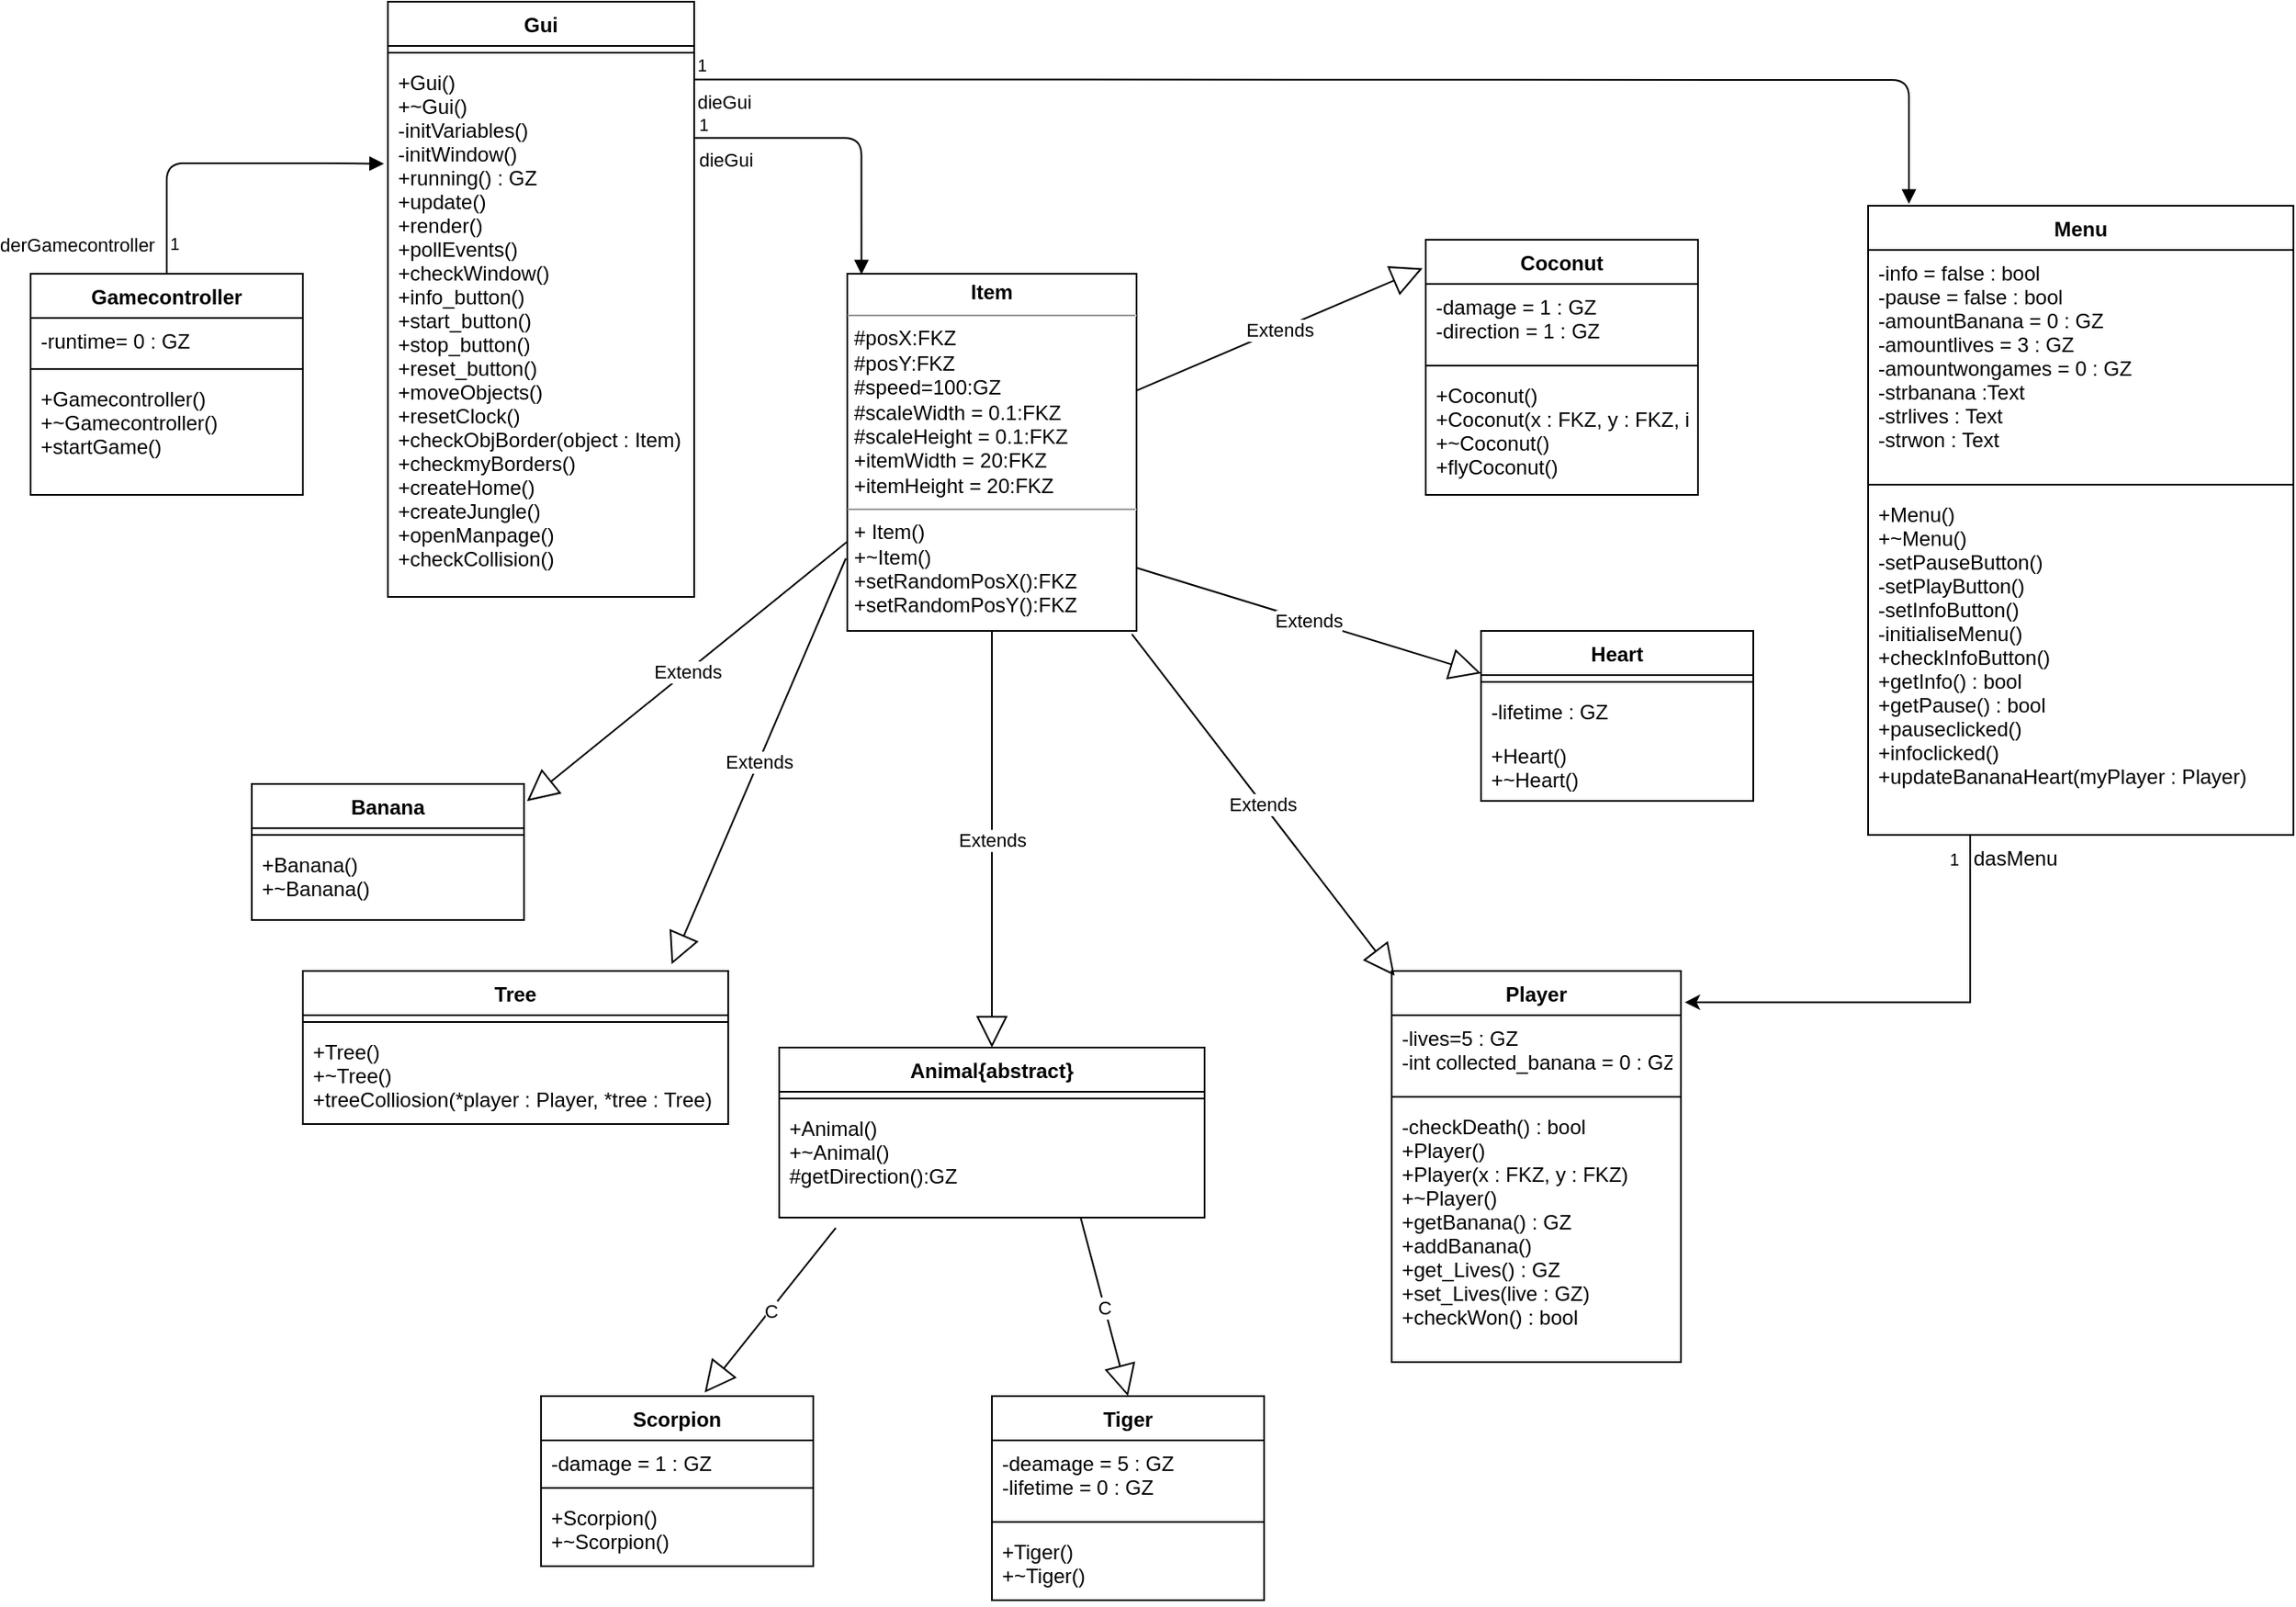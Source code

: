 <mxfile version="12.1.3" pages="1"><diagram id="1e_PywG1x6Y2UTwDf_eQ" name="Seite-1"><mxGraphModel dx="2038" dy="647" grid="1" gridSize="10" guides="1" tooltips="1" connect="1" arrows="1" fold="1" page="1" pageScale="1" pageWidth="827" pageHeight="1169" math="0" shadow="0"><root><mxCell id="0"/><mxCell id="1" parent="0"/><mxCell id="crxE9Dpuo2g_67zQr-3V-7" value="&lt;p style=&quot;margin: 0px ; margin-top: 4px ; text-align: center&quot;&gt;&lt;b&gt;Item&lt;/b&gt;&lt;/p&gt;&lt;hr size=&quot;1&quot;&gt;&lt;p style=&quot;margin: 0px ; margin-left: 4px&quot;&gt;#posX:FKZ&lt;/p&gt;&lt;p style=&quot;margin: 0px ; margin-left: 4px&quot;&gt;#posY:FKZ&lt;/p&gt;&lt;p style=&quot;margin: 0px ; margin-left: 4px&quot;&gt;#speed=100:GZ&lt;/p&gt;&lt;p style=&quot;margin: 0px ; margin-left: 4px&quot;&gt;#scaleWidth = 0.1:FKZ&lt;/p&gt;&lt;p style=&quot;margin: 0px ; margin-left: 4px&quot;&gt;#scaleHeight = 0.1:FKZ&lt;/p&gt;&lt;p style=&quot;margin: 0px 0px 0px 4px&quot;&gt;+itemWidth = 20:FKZ&lt;/p&gt;&lt;p style=&quot;margin: 0px 0px 0px 4px&quot;&gt;+itemHeight = 20:FKZ&lt;/p&gt;&lt;hr size=&quot;1&quot;&gt;&lt;p style=&quot;margin: 0px ; margin-left: 4px&quot;&gt;+ Item()&lt;/p&gt;&lt;p style=&quot;margin: 0px ; margin-left: 4px&quot;&gt;+~Item()&lt;/p&gt;&lt;p style=&quot;margin: 0px ; margin-left: 4px&quot;&gt;+setRandomPosX():FKZ&lt;/p&gt;&lt;p style=&quot;margin: 0px ; margin-left: 4px&quot;&gt;+setRandomPosY():FKZ&lt;/p&gt;&lt;p style=&quot;margin: 0px ; margin-left: 4px&quot;&gt;&lt;br&gt;&lt;/p&gt;&lt;p style=&quot;margin: 0px ; margin-left: 4px&quot;&gt;&lt;br&gt;&lt;/p&gt;" style="verticalAlign=top;align=left;overflow=fill;fontSize=12;fontFamily=Helvetica;html=1;" vertex="1" parent="1"><mxGeometry x="580" y="210" width="170" height="210" as="geometry"/></mxCell><mxCell id="crxE9Dpuo2g_67zQr-3V-12" value="Player" style="swimlane;fontStyle=1;align=center;verticalAlign=top;childLayout=stackLayout;horizontal=1;startSize=26;horizontalStack=0;resizeParent=1;resizeParentMax=0;resizeLast=0;collapsible=1;marginBottom=0;" vertex="1" parent="1"><mxGeometry x="900" y="620" width="170" height="230" as="geometry"/></mxCell><mxCell id="crxE9Dpuo2g_67zQr-3V-13" value="-lives=5 : GZ&#10;-int collected_banana = 0 : GZ" style="text;strokeColor=none;fillColor=none;align=left;verticalAlign=top;spacingLeft=4;spacingRight=4;overflow=hidden;rotatable=0;points=[[0,0.5],[1,0.5]];portConstraint=eastwest;" vertex="1" parent="crxE9Dpuo2g_67zQr-3V-12"><mxGeometry y="26" width="170" height="44" as="geometry"/></mxCell><mxCell id="crxE9Dpuo2g_67zQr-3V-14" value="" style="line;strokeWidth=1;fillColor=none;align=left;verticalAlign=middle;spacingTop=-1;spacingLeft=3;spacingRight=3;rotatable=0;labelPosition=right;points=[];portConstraint=eastwest;" vertex="1" parent="crxE9Dpuo2g_67zQr-3V-12"><mxGeometry y="70" width="170" height="8" as="geometry"/></mxCell><mxCell id="crxE9Dpuo2g_67zQr-3V-15" value="-checkDeath() : bool&#10;+Player()&#10;+Player(x : FKZ, y : FKZ)&#10;+~Player()&#10;+getBanana() : GZ&#10;+addBanana()&#10;+get_Lives() : GZ&#10;+set_Lives(live : GZ)&#10;+checkWon() : bool" style="text;strokeColor=none;fillColor=none;align=left;verticalAlign=top;spacingLeft=4;spacingRight=4;overflow=hidden;rotatable=0;points=[[0,0.5],[1,0.5]];portConstraint=eastwest;" vertex="1" parent="crxE9Dpuo2g_67zQr-3V-12"><mxGeometry y="78" width="170" height="152" as="geometry"/></mxCell><mxCell id="crxE9Dpuo2g_67zQr-3V-16" value="Extends" style="endArrow=block;endSize=16;endFill=0;html=1;exitX=0.5;exitY=1;exitDx=0;exitDy=0;entryX=0.5;entryY=0;entryDx=0;entryDy=0;" edge="1" parent="1" source="crxE9Dpuo2g_67zQr-3V-7" target="crxE9Dpuo2g_67zQr-3V-8"><mxGeometry width="160" relative="1" as="geometry"><mxPoint x="430" y="620" as="sourcePoint"/><mxPoint x="590" y="620" as="targetPoint"/></mxGeometry></mxCell><mxCell id="crxE9Dpuo2g_67zQr-3V-17" value="Extends" style="endArrow=block;endSize=16;endFill=0;html=1;exitX=0.984;exitY=1.009;exitDx=0;exitDy=0;entryX=0.01;entryY=0.012;entryDx=0;entryDy=0;exitPerimeter=0;entryPerimeter=0;" edge="1" parent="1" source="crxE9Dpuo2g_67zQr-3V-7" target="crxE9Dpuo2g_67zQr-3V-12"><mxGeometry width="160" relative="1" as="geometry"><mxPoint x="525" y="340" as="sourcePoint"/><mxPoint x="525" y="400" as="targetPoint"/></mxGeometry></mxCell><mxCell id="crxE9Dpuo2g_67zQr-3V-18" value="Gui" style="swimlane;fontStyle=1;align=center;verticalAlign=top;childLayout=stackLayout;horizontal=1;startSize=26;horizontalStack=0;resizeParent=1;resizeParentMax=0;resizeLast=0;collapsible=1;marginBottom=0;" vertex="1" parent="1"><mxGeometry x="310" y="50" width="180" height="350" as="geometry"/></mxCell><mxCell id="crxE9Dpuo2g_67zQr-3V-20" value="" style="line;strokeWidth=1;fillColor=none;align=left;verticalAlign=middle;spacingTop=-1;spacingLeft=3;spacingRight=3;rotatable=0;labelPosition=right;points=[];portConstraint=eastwest;" vertex="1" parent="crxE9Dpuo2g_67zQr-3V-18"><mxGeometry y="26" width="180" height="8" as="geometry"/></mxCell><mxCell id="crxE9Dpuo2g_67zQr-3V-21" value="+Gui()&#10;+~Gui()&#10;-initVariables()&#10;-initWindow()&#10;+running() : GZ&#10;+update()&#10;+render()&#10;+pollEvents()&#10;+checkWindow()&#10;+info_button()&#10;+start_button()&#10;+stop_button()&#10;+reset_button()&#10;+moveObjects()&#10;+resetClock()&#10;+checkObjBorder(object : Item)&#10;+checkmyBorders()&#10;+createHome()&#10;+createJungle()&#10;+openManpage()&#10;+checkCollision()" style="text;strokeColor=none;fillColor=none;align=left;verticalAlign=top;spacingLeft=4;spacingRight=4;overflow=hidden;rotatable=0;points=[[0,0.5],[1,0.5]];portConstraint=eastwest;" vertex="1" parent="crxE9Dpuo2g_67zQr-3V-18"><mxGeometry y="34" width="180" height="316" as="geometry"/></mxCell><mxCell id="crxE9Dpuo2g_67zQr-3V-22" value="Gamecontroller" style="swimlane;fontStyle=1;align=center;verticalAlign=top;childLayout=stackLayout;horizontal=1;startSize=26;horizontalStack=0;resizeParent=1;resizeParentMax=0;resizeLast=0;collapsible=1;marginBottom=0;" vertex="1" parent="1"><mxGeometry x="100" y="210" width="160" height="130" as="geometry"/></mxCell><mxCell id="crxE9Dpuo2g_67zQr-3V-23" value="-runtime= 0 : GZ" style="text;strokeColor=none;fillColor=none;align=left;verticalAlign=top;spacingLeft=4;spacingRight=4;overflow=hidden;rotatable=0;points=[[0,0.5],[1,0.5]];portConstraint=eastwest;" vertex="1" parent="crxE9Dpuo2g_67zQr-3V-22"><mxGeometry y="26" width="160" height="26" as="geometry"/></mxCell><mxCell id="crxE9Dpuo2g_67zQr-3V-24" value="" style="line;strokeWidth=1;fillColor=none;align=left;verticalAlign=middle;spacingTop=-1;spacingLeft=3;spacingRight=3;rotatable=0;labelPosition=right;points=[];portConstraint=eastwest;" vertex="1" parent="crxE9Dpuo2g_67zQr-3V-22"><mxGeometry y="52" width="160" height="8" as="geometry"/></mxCell><mxCell id="crxE9Dpuo2g_67zQr-3V-25" value="+Gamecontroller()&#10;+~Gamecontroller()&#10;+startGame()" style="text;strokeColor=none;fillColor=none;align=left;verticalAlign=top;spacingLeft=4;spacingRight=4;overflow=hidden;rotatable=0;points=[[0,0.5],[1,0.5]];portConstraint=eastwest;" vertex="1" parent="crxE9Dpuo2g_67zQr-3V-22"><mxGeometry y="60" width="160" height="70" as="geometry"/></mxCell><mxCell id="crxE9Dpuo2g_67zQr-3V-26" value="Heart" style="swimlane;fontStyle=1;align=center;verticalAlign=top;childLayout=stackLayout;horizontal=1;startSize=26;horizontalStack=0;resizeParent=1;resizeParentMax=0;resizeLast=0;collapsible=1;marginBottom=0;" vertex="1" parent="1"><mxGeometry x="952.5" y="420" width="160" height="100" as="geometry"/></mxCell><mxCell id="crxE9Dpuo2g_67zQr-3V-28" value="" style="line;strokeWidth=1;fillColor=none;align=left;verticalAlign=middle;spacingTop=-1;spacingLeft=3;spacingRight=3;rotatable=0;labelPosition=right;points=[];portConstraint=eastwest;" vertex="1" parent="crxE9Dpuo2g_67zQr-3V-26"><mxGeometry y="26" width="160" height="8" as="geometry"/></mxCell><mxCell id="crxE9Dpuo2g_67zQr-3V-27" value="-lifetime : GZ" style="text;strokeColor=none;fillColor=none;align=left;verticalAlign=top;spacingLeft=4;spacingRight=4;overflow=hidden;rotatable=0;points=[[0,0.5],[1,0.5]];portConstraint=eastwest;" vertex="1" parent="crxE9Dpuo2g_67zQr-3V-26"><mxGeometry y="34" width="160" height="26" as="geometry"/></mxCell><mxCell id="crxE9Dpuo2g_67zQr-3V-29" value="+Heart()&#10;+~Heart()" style="text;strokeColor=none;fillColor=none;align=left;verticalAlign=top;spacingLeft=4;spacingRight=4;overflow=hidden;rotatable=0;points=[[0,0.5],[1,0.5]];portConstraint=eastwest;" vertex="1" parent="crxE9Dpuo2g_67zQr-3V-26"><mxGeometry y="60" width="160" height="40" as="geometry"/></mxCell><mxCell id="crxE9Dpuo2g_67zQr-3V-30" value="Extends" style="endArrow=block;endSize=16;endFill=0;html=1;entryX=0;entryY=0.25;entryDx=0;entryDy=0;exitX=1.002;exitY=0.824;exitDx=0;exitDy=0;exitPerimeter=0;" edge="1" parent="1" source="crxE9Dpuo2g_67zQr-3V-7" target="crxE9Dpuo2g_67zQr-3V-26"><mxGeometry width="160" relative="1" as="geometry"><mxPoint x="610" y="270" as="sourcePoint"/><mxPoint x="660.85" y="383.1" as="targetPoint"/></mxGeometry></mxCell><mxCell id="crxE9Dpuo2g_67zQr-3V-33" value="Tiger" style="swimlane;fontStyle=1;align=center;verticalAlign=top;childLayout=stackLayout;horizontal=1;startSize=26;horizontalStack=0;resizeParent=1;resizeParentMax=0;resizeLast=0;collapsible=1;marginBottom=0;" vertex="1" parent="1"><mxGeometry x="665" y="870" width="160" height="120" as="geometry"/></mxCell><mxCell id="crxE9Dpuo2g_67zQr-3V-34" value="-deamage = 5 : GZ&#10;-lifetime = 0 : GZ " style="text;strokeColor=none;fillColor=none;align=left;verticalAlign=top;spacingLeft=4;spacingRight=4;overflow=hidden;rotatable=0;points=[[0,0.5],[1,0.5]];portConstraint=eastwest;" vertex="1" parent="crxE9Dpuo2g_67zQr-3V-33"><mxGeometry y="26" width="160" height="44" as="geometry"/></mxCell><mxCell id="crxE9Dpuo2g_67zQr-3V-35" value="" style="line;strokeWidth=1;fillColor=none;align=left;verticalAlign=middle;spacingTop=-1;spacingLeft=3;spacingRight=3;rotatable=0;labelPosition=right;points=[];portConstraint=eastwest;" vertex="1" parent="crxE9Dpuo2g_67zQr-3V-33"><mxGeometry y="70" width="160" height="8" as="geometry"/></mxCell><mxCell id="crxE9Dpuo2g_67zQr-3V-36" value="+Tiger()&#10;+~Tiger()" style="text;strokeColor=none;fillColor=none;align=left;verticalAlign=top;spacingLeft=4;spacingRight=4;overflow=hidden;rotatable=0;points=[[0,0.5],[1,0.5]];portConstraint=eastwest;" vertex="1" parent="crxE9Dpuo2g_67zQr-3V-33"><mxGeometry y="78" width="160" height="42" as="geometry"/></mxCell><mxCell id="crxE9Dpuo2g_67zQr-3V-38" value="C" style="endArrow=block;endSize=16;endFill=0;html=1;entryX=0.5;entryY=0;entryDx=0;entryDy=0;exitX=0.709;exitY=1.005;exitDx=0;exitDy=0;exitPerimeter=0;" edge="1" parent="1" source="crxE9Dpuo2g_67zQr-3V-11" target="crxE9Dpuo2g_67zQr-3V-33"><mxGeometry width="160" relative="1" as="geometry"><mxPoint x="1180" y="800" as="sourcePoint"/><mxPoint x="625" y="400.0" as="targetPoint"/><Array as="points"/></mxGeometry></mxCell><mxCell id="crxE9Dpuo2g_67zQr-3V-39" value="Tree" style="swimlane;fontStyle=1;align=center;verticalAlign=top;childLayout=stackLayout;horizontal=1;startSize=26;horizontalStack=0;resizeParent=1;resizeParentMax=0;resizeLast=0;collapsible=1;marginBottom=0;" vertex="1" parent="1"><mxGeometry x="260" y="620" width="250" height="90" as="geometry"/></mxCell><mxCell id="crxE9Dpuo2g_67zQr-3V-41" value="" style="line;strokeWidth=1;fillColor=none;align=left;verticalAlign=middle;spacingTop=-1;spacingLeft=3;spacingRight=3;rotatable=0;labelPosition=right;points=[];portConstraint=eastwest;" vertex="1" parent="crxE9Dpuo2g_67zQr-3V-39"><mxGeometry y="26" width="250" height="8" as="geometry"/></mxCell><mxCell id="crxE9Dpuo2g_67zQr-3V-42" value="+Tree()&#10;+~Tree()&#10;+treeColliosion(*player : Player, *tree : Tree)" style="text;strokeColor=none;fillColor=none;align=left;verticalAlign=top;spacingLeft=4;spacingRight=4;overflow=hidden;rotatable=0;points=[[0,0.5],[1,0.5]];portConstraint=eastwest;" vertex="1" parent="crxE9Dpuo2g_67zQr-3V-39"><mxGeometry y="34" width="250" height="56" as="geometry"/></mxCell><mxCell id="crxE9Dpuo2g_67zQr-3V-43" value="Extends" style="endArrow=block;endSize=16;endFill=0;html=1;exitX=-0.005;exitY=0.797;exitDx=0;exitDy=0;exitPerimeter=0;entryX=0.867;entryY=-0.044;entryDx=0;entryDy=0;entryPerimeter=0;" edge="1" parent="1" source="crxE9Dpuo2g_67zQr-3V-7" target="crxE9Dpuo2g_67zQr-3V-39"><mxGeometry width="160" relative="1" as="geometry"><mxPoint x="697.25" y="604.34" as="sourcePoint"/><mxPoint x="980" y="535" as="targetPoint"/><Array as="points"/></mxGeometry></mxCell><mxCell id="crxE9Dpuo2g_67zQr-3V-44" value="Scorpion" style="swimlane;fontStyle=1;align=center;verticalAlign=top;childLayout=stackLayout;horizontal=1;startSize=26;horizontalStack=0;resizeParent=1;resizeParentMax=0;resizeLast=0;collapsible=1;marginBottom=0;" vertex="1" parent="1"><mxGeometry x="400" y="870" width="160" height="100" as="geometry"/></mxCell><mxCell id="crxE9Dpuo2g_67zQr-3V-45" value="-damage = 1 : GZ" style="text;strokeColor=none;fillColor=none;align=left;verticalAlign=top;spacingLeft=4;spacingRight=4;overflow=hidden;rotatable=0;points=[[0,0.5],[1,0.5]];portConstraint=eastwest;" vertex="1" parent="crxE9Dpuo2g_67zQr-3V-44"><mxGeometry y="26" width="160" height="24" as="geometry"/></mxCell><mxCell id="crxE9Dpuo2g_67zQr-3V-46" value="" style="line;strokeWidth=1;fillColor=none;align=left;verticalAlign=middle;spacingTop=-1;spacingLeft=3;spacingRight=3;rotatable=0;labelPosition=right;points=[];portConstraint=eastwest;" vertex="1" parent="crxE9Dpuo2g_67zQr-3V-44"><mxGeometry y="50" width="160" height="8" as="geometry"/></mxCell><mxCell id="crxE9Dpuo2g_67zQr-3V-47" value="+Scorpion()&#10;+~Scorpion()" style="text;strokeColor=none;fillColor=none;align=left;verticalAlign=top;spacingLeft=4;spacingRight=4;overflow=hidden;rotatable=0;points=[[0,0.5],[1,0.5]];portConstraint=eastwest;" vertex="1" parent="crxE9Dpuo2g_67zQr-3V-44"><mxGeometry y="58" width="160" height="42" as="geometry"/></mxCell><mxCell id="crxE9Dpuo2g_67zQr-3V-52" value="C" style="endArrow=block;endSize=16;endFill=0;html=1;exitX=0.133;exitY=1.092;exitDx=0;exitDy=0;exitPerimeter=0;entryX=0.601;entryY=-0.021;entryDx=0;entryDy=0;entryPerimeter=0;" edge="1" parent="1" source="crxE9Dpuo2g_67zQr-3V-11" target="crxE9Dpuo2g_67zQr-3V-44"><mxGeometry width="160" relative="1" as="geometry"><mxPoint x="697.25" y="604.34" as="sourcePoint"/><mxPoint x="1041" y="835" as="targetPoint"/><Array as="points"/></mxGeometry></mxCell><mxCell id="crxE9Dpuo2g_67zQr-3V-85" style="edgeStyle=orthogonalEdgeStyle;rounded=0;orthogonalLoop=1;jettySize=auto;html=1;entryX=1.013;entryY=0.08;entryDx=0;entryDy=0;entryPerimeter=0;" edge="1" parent="1" source="crxE9Dpuo2g_67zQr-3V-56" target="crxE9Dpuo2g_67zQr-3V-12"><mxGeometry relative="1" as="geometry"><Array as="points"><mxPoint x="1240" y="638"/></Array></mxGeometry></mxCell><mxCell id="crxE9Dpuo2g_67zQr-3V-53" value="Menu" style="swimlane;fontStyle=1;align=center;verticalAlign=top;childLayout=stackLayout;horizontal=1;startSize=26;horizontalStack=0;resizeParent=1;resizeParentMax=0;resizeLast=0;collapsible=1;marginBottom=0;" vertex="1" parent="1"><mxGeometry x="1180" y="170" width="250" height="370" as="geometry"/></mxCell><mxCell id="crxE9Dpuo2g_67zQr-3V-54" value="-info = false : bool&#10;-pause = false : bool&#10;-amountBanana = 0 : GZ&#10;-amountlives = 3 : GZ&#10;-amountwongames = 0 : GZ&#10;-strbanana :Text&#10;-strlives : Text&#10;-strwon : Text" style="text;strokeColor=none;fillColor=none;align=left;verticalAlign=top;spacingLeft=4;spacingRight=4;overflow=hidden;rotatable=0;points=[[0,0.5],[1,0.5]];portConstraint=eastwest;" vertex="1" parent="crxE9Dpuo2g_67zQr-3V-53"><mxGeometry y="26" width="250" height="134" as="geometry"/></mxCell><mxCell id="crxE9Dpuo2g_67zQr-3V-55" value="" style="line;strokeWidth=1;fillColor=none;align=left;verticalAlign=middle;spacingTop=-1;spacingLeft=3;spacingRight=3;rotatable=0;labelPosition=right;points=[];portConstraint=eastwest;" vertex="1" parent="crxE9Dpuo2g_67zQr-3V-53"><mxGeometry y="160" width="250" height="8" as="geometry"/></mxCell><mxCell id="crxE9Dpuo2g_67zQr-3V-56" value="+Menu()&#10;+~Menu()&#10;-setPauseButton()&#10;-setPlayButton()&#10;-setInfoButton()&#10;-initialiseMenu()&#10;+checkInfoButton()&#10;+getInfo() : bool&#10;+getPause() : bool&#10;+pauseclicked()&#10;+infoclicked()&#10;+updateBananaHeart(myPlayer : Player)" style="text;strokeColor=none;fillColor=none;align=left;verticalAlign=top;spacingLeft=4;spacingRight=4;overflow=hidden;rotatable=0;points=[[0,0.5],[1,0.5]];portConstraint=eastwest;" vertex="1" parent="crxE9Dpuo2g_67zQr-3V-53"><mxGeometry y="168" width="250" height="202" as="geometry"/></mxCell><mxCell id="crxE9Dpuo2g_67zQr-3V-57" value="Coconut" style="swimlane;fontStyle=1;align=center;verticalAlign=top;childLayout=stackLayout;horizontal=1;startSize=26;horizontalStack=0;resizeParent=1;resizeParentMax=0;resizeLast=0;collapsible=1;marginBottom=0;" vertex="1" parent="1"><mxGeometry x="920" y="190" width="160" height="150" as="geometry"/></mxCell><mxCell id="crxE9Dpuo2g_67zQr-3V-58" value="-damage = 1 : GZ&#10;-direction = 1 : GZ" style="text;strokeColor=none;fillColor=none;align=left;verticalAlign=top;spacingLeft=4;spacingRight=4;overflow=hidden;rotatable=0;points=[[0,0.5],[1,0.5]];portConstraint=eastwest;" vertex="1" parent="crxE9Dpuo2g_67zQr-3V-57"><mxGeometry y="26" width="160" height="44" as="geometry"/></mxCell><mxCell id="crxE9Dpuo2g_67zQr-3V-59" value="" style="line;strokeWidth=1;fillColor=none;align=left;verticalAlign=middle;spacingTop=-1;spacingLeft=3;spacingRight=3;rotatable=0;labelPosition=right;points=[];portConstraint=eastwest;" vertex="1" parent="crxE9Dpuo2g_67zQr-3V-57"><mxGeometry y="70" width="160" height="8" as="geometry"/></mxCell><mxCell id="crxE9Dpuo2g_67zQr-3V-60" value="+Coconut()&#10;+Coconut(x : FKZ, y : FKZ, i :GZ)&#10;+~Coconut()&#10;+flyCoconut()" style="text;strokeColor=none;fillColor=none;align=left;verticalAlign=top;spacingLeft=4;spacingRight=4;overflow=hidden;rotatable=0;points=[[0,0.5],[1,0.5]];portConstraint=eastwest;" vertex="1" parent="crxE9Dpuo2g_67zQr-3V-57"><mxGeometry y="78" width="160" height="72" as="geometry"/></mxCell><mxCell id="crxE9Dpuo2g_67zQr-3V-61" value="Extends" style="endArrow=block;endSize=16;endFill=0;html=1;entryX=-0.012;entryY=0.112;entryDx=0;entryDy=0;entryPerimeter=0;" edge="1" parent="1" source="crxE9Dpuo2g_67zQr-3V-7" target="crxE9Dpuo2g_67zQr-3V-57"><mxGeometry width="160" relative="1" as="geometry"><mxPoint x="610" y="244.623" as="sourcePoint"/><mxPoint x="790" y="265" as="targetPoint"/></mxGeometry></mxCell><mxCell id="crxE9Dpuo2g_67zQr-3V-8" value="Animal{abstract}" style="swimlane;fontStyle=1;align=center;verticalAlign=top;childLayout=stackLayout;horizontal=1;startSize=26;horizontalStack=0;resizeParent=1;resizeParentMax=0;resizeLast=0;collapsible=1;marginBottom=0;" vertex="1" parent="1"><mxGeometry x="540" y="665" width="250" height="100" as="geometry"/></mxCell><mxCell id="crxE9Dpuo2g_67zQr-3V-10" value="" style="line;strokeWidth=1;fillColor=none;align=left;verticalAlign=middle;spacingTop=-1;spacingLeft=3;spacingRight=3;rotatable=0;labelPosition=right;points=[];portConstraint=eastwest;" vertex="1" parent="crxE9Dpuo2g_67zQr-3V-8"><mxGeometry y="26" width="250" height="8" as="geometry"/></mxCell><mxCell id="crxE9Dpuo2g_67zQr-3V-11" value="+Animal()&#10;+~Animal()&#10;#getDirection():GZ" style="text;strokeColor=none;fillColor=none;align=left;verticalAlign=top;spacingLeft=4;spacingRight=4;overflow=hidden;rotatable=0;points=[[0,0.5],[1,0.5]];portConstraint=eastwest;" vertex="1" parent="crxE9Dpuo2g_67zQr-3V-8"><mxGeometry y="34" width="250" height="66" as="geometry"/></mxCell><mxCell id="crxE9Dpuo2g_67zQr-3V-68" value="Extends" style="endArrow=block;endSize=16;endFill=0;html=1;exitX=0;exitY=0.75;exitDx=0;exitDy=0;entryX=1.011;entryY=0.126;entryDx=0;entryDy=0;entryPerimeter=0;" edge="1" parent="1" source="crxE9Dpuo2g_67zQr-3V-7" target="crxE9Dpuo2g_67zQr-3V-64"><mxGeometry width="160" relative="1" as="geometry"><mxPoint x="439.52" y="747.94" as="sourcePoint"/><mxPoint x="276.5" y="884" as="targetPoint"/><Array as="points"/></mxGeometry></mxCell><mxCell id="crxE9Dpuo2g_67zQr-3V-77" value="dieGui" style="endArrow=block;endFill=1;html=1;edgeStyle=orthogonalEdgeStyle;align=left;verticalAlign=top;entryX=0.049;entryY=0.002;entryDx=0;entryDy=0;entryPerimeter=0;exitX=1.003;exitY=0.146;exitDx=0;exitDy=0;exitPerimeter=0;" edge="1" parent="1" source="crxE9Dpuo2g_67zQr-3V-21" target="crxE9Dpuo2g_67zQr-3V-7"><mxGeometry x="-1" relative="1" as="geometry"><mxPoint x="640" y="130" as="sourcePoint"/><mxPoint x="800" y="130" as="targetPoint"/><Array as="points"><mxPoint x="588" y="130"/></Array></mxGeometry></mxCell><mxCell id="crxE9Dpuo2g_67zQr-3V-78" value="1" style="resizable=0;html=1;align=left;verticalAlign=bottom;labelBackgroundColor=#ffffff;fontSize=10;" connectable="0" vertex="1" parent="crxE9Dpuo2g_67zQr-3V-77"><mxGeometry x="-1" relative="1" as="geometry"/></mxCell><mxCell id="crxE9Dpuo2g_67zQr-3V-64" value="Banana" style="swimlane;fontStyle=1;align=center;verticalAlign=top;childLayout=stackLayout;horizontal=1;startSize=26;horizontalStack=0;resizeParent=1;resizeParentMax=0;resizeLast=0;collapsible=1;marginBottom=0;" vertex="1" parent="1"><mxGeometry x="230" y="510" width="160" height="80" as="geometry"/></mxCell><mxCell id="crxE9Dpuo2g_67zQr-3V-66" value="" style="line;strokeWidth=1;fillColor=none;align=left;verticalAlign=middle;spacingTop=-1;spacingLeft=3;spacingRight=3;rotatable=0;labelPosition=right;points=[];portConstraint=eastwest;" vertex="1" parent="crxE9Dpuo2g_67zQr-3V-64"><mxGeometry y="26" width="160" height="8" as="geometry"/></mxCell><mxCell id="crxE9Dpuo2g_67zQr-3V-67" value="+Banana()&#10;+~Banana()" style="text;strokeColor=none;fillColor=none;align=left;verticalAlign=top;spacingLeft=4;spacingRight=4;overflow=hidden;rotatable=0;points=[[0,0.5],[1,0.5]];portConstraint=eastwest;" vertex="1" parent="crxE9Dpuo2g_67zQr-3V-64"><mxGeometry y="34" width="160" height="46" as="geometry"/></mxCell><mxCell id="crxE9Dpuo2g_67zQr-3V-94" value="dieGui" style="endArrow=block;endFill=1;html=1;edgeStyle=orthogonalEdgeStyle;align=left;verticalAlign=top;entryX=0.096;entryY=-0.003;entryDx=0;entryDy=0;exitX=1.001;exitY=0.037;exitDx=0;exitDy=0;exitPerimeter=0;entryPerimeter=0;" edge="1" parent="1" source="crxE9Dpuo2g_67zQr-3V-21" target="crxE9Dpuo2g_67zQr-3V-53"><mxGeometry x="-1" relative="1" as="geometry"><mxPoint x="750" y="90" as="sourcePoint"/><mxPoint x="910" y="90" as="targetPoint"/><Array as="points"><mxPoint x="494" y="96"/><mxPoint x="1204" y="96"/></Array></mxGeometry></mxCell><mxCell id="crxE9Dpuo2g_67zQr-3V-95" value="1" style="resizable=0;html=1;align=left;verticalAlign=bottom;labelBackgroundColor=#ffffff;fontSize=10;" connectable="0" vertex="1" parent="crxE9Dpuo2g_67zQr-3V-94"><mxGeometry x="-1" relative="1" as="geometry"/></mxCell><mxCell id="crxE9Dpuo2g_67zQr-3V-98" value="derGamecontroller" style="endArrow=block;endFill=1;html=1;edgeStyle=orthogonalEdgeStyle;align=left;verticalAlign=top;entryX=-0.013;entryY=0.194;entryDx=0;entryDy=0;entryPerimeter=0;exitX=0.5;exitY=0;exitDx=0;exitDy=0;" edge="1" parent="1" source="crxE9Dpuo2g_67zQr-3V-22" target="crxE9Dpuo2g_67zQr-3V-21"><mxGeometry x="-0.687" y="100" relative="1" as="geometry"><mxPoint x="500.333" y="139.667" as="sourcePoint"/><mxPoint x="598.667" y="219.667" as="targetPoint"/><Array as="points"><mxPoint x="180" y="145"/><mxPoint x="280" y="145"/></Array><mxPoint as="offset"/></mxGeometry></mxCell><mxCell id="crxE9Dpuo2g_67zQr-3V-99" value="1" style="resizable=0;html=1;align=left;verticalAlign=bottom;labelBackgroundColor=#ffffff;fontSize=10;" connectable="0" vertex="1" parent="crxE9Dpuo2g_67zQr-3V-98"><mxGeometry x="-1" relative="1" as="geometry"><mxPoint y="-10" as="offset"/></mxGeometry></mxCell><mxCell id="crxE9Dpuo2g_67zQr-3V-100" value="dasMenu" style="text;html=1;" vertex="1" parent="1"><mxGeometry x="1240" y="540" width="60" height="30" as="geometry"/></mxCell><mxCell id="crxE9Dpuo2g_67zQr-3V-101" value="1" style="resizable=0;html=1;align=left;verticalAlign=bottom;labelBackgroundColor=#ffffff;fontSize=10;" connectable="0" vertex="1" parent="1"><mxGeometry x="210" y="220.056" as="geometry"><mxPoint x="1016" y="342" as="offset"/></mxGeometry></mxCell></root></mxGraphModel></diagram></mxfile>